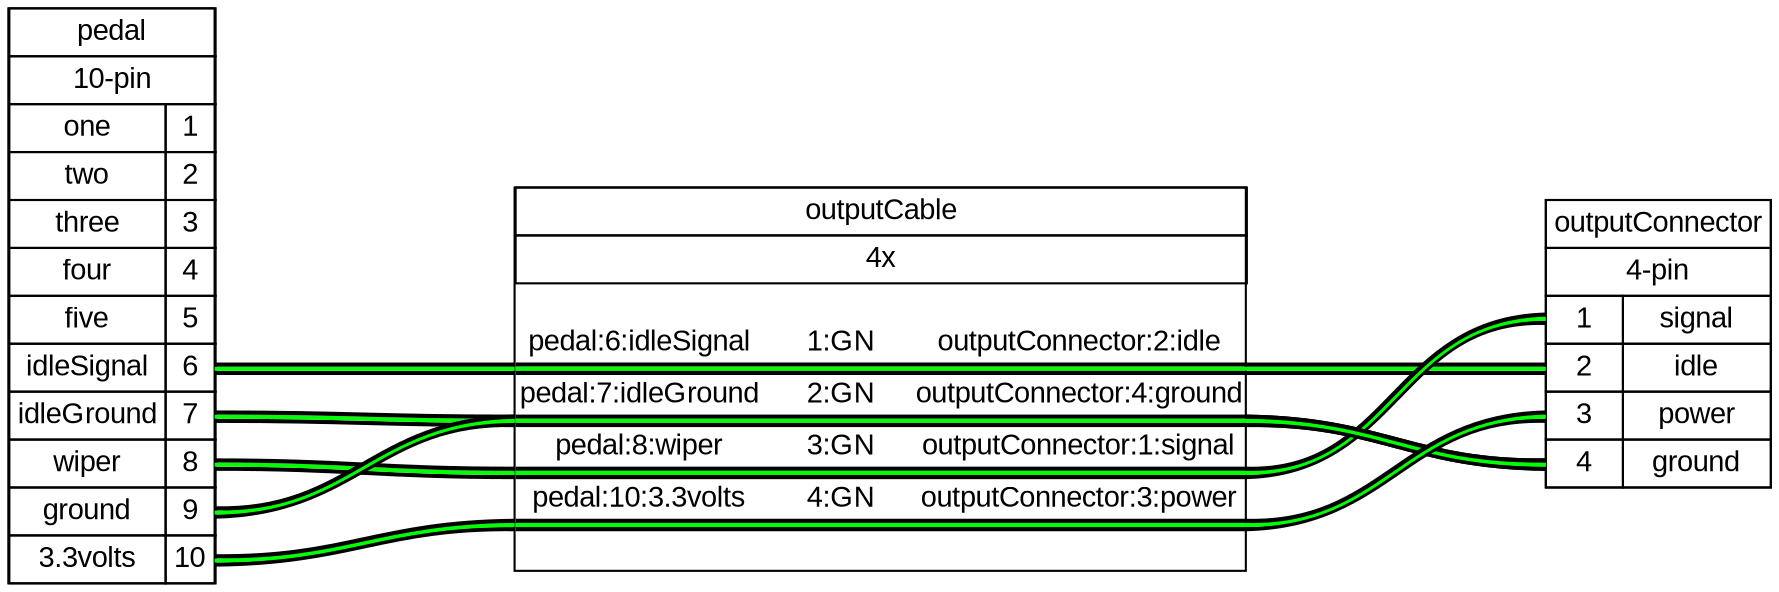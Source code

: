 graph {
// Graph generated by WireViz 0.3.2
// https://github.com/formatc1702/WireViz
	graph [bgcolor="#FFFFFF" fontname=arial nodesep=0.33 rankdir=LR ranksep=2]
	node [fillcolor="#FFFFFF" fontname=arial height=0 margin=0 shape=none style=filled width=0]
	edge [fontname=arial style=bold]
	pedal [label=<
<table border="0" cellspacing="0" cellpadding="0">
 <tr><td>
  <table border="0" cellspacing="0" cellpadding="3" cellborder="1"><tr>
   <td balign="left">pedal</td>
  </tr></table>
 </td></tr>
 <tr><td>
  <table border="0" cellspacing="0" cellpadding="3" cellborder="1"><tr>
   <td balign="left">10-pin</td>
  </tr></table>
 </td></tr>
 <tr><td>
  <table border="0" cellspacing="0" cellpadding="3" cellborder="1">
   <tr>
    <td>one</td>
    <td port="p1r">1</td>
   </tr>
   <tr>
    <td>two</td>
    <td port="p2r">2</td>
   </tr>
   <tr>
    <td>three</td>
    <td port="p3r">3</td>
   </tr>
   <tr>
    <td>four</td>
    <td port="p4r">4</td>
   </tr>
   <tr>
    <td>five</td>
    <td port="p5r">5</td>
   </tr>
   <tr>
    <td>idleSignal</td>
    <td port="p6r">6</td>
   </tr>
   <tr>
    <td>idleGround</td>
    <td port="p7r">7</td>
   </tr>
   <tr>
    <td>wiper</td>
    <td port="p8r">8</td>
   </tr>
   <tr>
    <td>ground</td>
    <td port="p9r">9</td>
   </tr>
   <tr>
    <td>3.3volts</td>
    <td port="p10r">10</td>
   </tr>
  </table>
 </td></tr>
</table>
> fillcolor="#FFFFFF" shape=box style=filled]
	outputConnector [label=<
<table border="0" cellspacing="0" cellpadding="0">
 <tr><td>
  <table border="0" cellspacing="0" cellpadding="3" cellborder="1"><tr>
   <td balign="left">outputConnector</td>
  </tr></table>
 </td></tr>
 <tr><td>
  <table border="0" cellspacing="0" cellpadding="3" cellborder="1"><tr>
   <td balign="left">4-pin</td>
  </tr></table>
 </td></tr>
 <tr><td>
  <table border="0" cellspacing="0" cellpadding="3" cellborder="1">
   <tr>
    <td port="p1l">1</td>
    <td>signal</td>
   </tr>
   <tr>
    <td port="p2l">2</td>
    <td>idle</td>
   </tr>
   <tr>
    <td port="p3l">3</td>
    <td>power</td>
   </tr>
   <tr>
    <td port="p4l">4</td>
    <td>ground</td>
   </tr>
  </table>
 </td></tr>
</table>
> fillcolor="#FFFFFF" shape=box style=filled]
	edge [color="#000000:#00ff00:#000000"]
	pedal:p6r:e -- outputCable:w1:w
	outputCable:w1:e -- outputConnector:p2l:w
	edge [color="#000000:#00ff00:#000000"]
	pedal:p7r:e -- outputCable:w2:w
	outputCable:w2:e -- outputConnector:p4l:w
	edge [color="#000000:#00ff00:#000000"]
	pedal:p8r:e -- outputCable:w3:w
	outputCable:w3:e -- outputConnector:p1l:w
	edge [color="#000000:#00ff00:#000000"]
	pedal:p9r:e -- outputCable:w2:w
	outputCable:w2:e -- outputConnector:p4l:w
	edge [color="#000000:#00ff00:#000000"]
	pedal:p10r:e -- outputCable:w4:w
	outputCable:w4:e -- outputConnector:p3l:w
	outputCable [label=<
<table border="0" cellspacing="0" cellpadding="0">
 <tr><td>
  <table border="0" cellspacing="0" cellpadding="3" cellborder="1"><tr>
   <td balign="left">outputCable</td>
  </tr></table>
 </td></tr>
 <tr><td>
  <table border="0" cellspacing="0" cellpadding="3" cellborder="1"><tr>
   <td balign="left">4x</td>
  </tr></table>
 </td></tr>
 <tr><td>
  <table border="0" cellspacing="0" cellborder="0">
   <tr><td>&nbsp;</td></tr>
   <tr>
    <td>pedal:6:idleSignal</td>
    <td>
     1:GN
    </td>
    <td>outputConnector:2:idle</td>
   </tr>
   <tr>
    <td colspan="3" border="0" cellspacing="0" cellpadding="0" port="w1" height="6">
     <table cellspacing="0" cellborder="0" border="0">
      <tr><td colspan="3" cellpadding="0" height="2" bgcolor="#000000" border="0"></td></tr>
      <tr><td colspan="3" cellpadding="0" height="2" bgcolor="#00ff00" border="0"></td></tr>
      <tr><td colspan="3" cellpadding="0" height="2" bgcolor="#000000" border="0"></td></tr>
     </table>
    </td>
   </tr>
   <tr>
    <td>pedal:7:idleGround</td>
    <td>
     2:GN
    </td>
    <td>outputConnector:4:ground</td>
   </tr>
   <tr>
    <td colspan="3" border="0" cellspacing="0" cellpadding="0" port="w2" height="6">
     <table cellspacing="0" cellborder="0" border="0">
      <tr><td colspan="3" cellpadding="0" height="2" bgcolor="#000000" border="0"></td></tr>
      <tr><td colspan="3" cellpadding="0" height="2" bgcolor="#00ff00" border="0"></td></tr>
      <tr><td colspan="3" cellpadding="0" height="2" bgcolor="#000000" border="0"></td></tr>
     </table>
    </td>
   </tr>
   <tr>
    <td>pedal:8:wiper</td>
    <td>
     3:GN
    </td>
    <td>outputConnector:1:signal</td>
   </tr>
   <tr>
    <td colspan="3" border="0" cellspacing="0" cellpadding="0" port="w3" height="6">
     <table cellspacing="0" cellborder="0" border="0">
      <tr><td colspan="3" cellpadding="0" height="2" bgcolor="#000000" border="0"></td></tr>
      <tr><td colspan="3" cellpadding="0" height="2" bgcolor="#00ff00" border="0"></td></tr>
      <tr><td colspan="3" cellpadding="0" height="2" bgcolor="#000000" border="0"></td></tr>
     </table>
    </td>
   </tr>
   <tr>
    <td>pedal:10:3.3volts</td>
    <td>
     4:GN
    </td>
    <td>outputConnector:3:power</td>
   </tr>
   <tr>
    <td colspan="3" border="0" cellspacing="0" cellpadding="0" port="w4" height="6">
     <table cellspacing="0" cellborder="0" border="0">
      <tr><td colspan="3" cellpadding="0" height="2" bgcolor="#000000" border="0"></td></tr>
      <tr><td colspan="3" cellpadding="0" height="2" bgcolor="#00ff00" border="0"></td></tr>
      <tr><td colspan="3" cellpadding="0" height="2" bgcolor="#000000" border="0"></td></tr>
     </table>
    </td>
   </tr>
   <tr><td>&nbsp;</td></tr>
  </table>
 </td></tr>
</table>
> fillcolor="#FFFFFF" shape=box style=filled]
}
